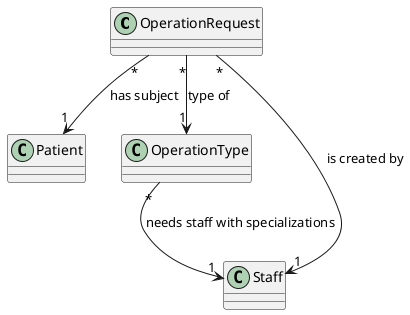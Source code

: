 @startuml

class OperationRequest {
}

class Patient {
}

class OperationType {
}

class Staff {
}

OperationRequest"*" --> "1" Patient : has subject
OperationRequest"*" --> "1" Staff : is created by
OperationRequest"*" --> "1" OperationType : type of
OperationType"*" --> "1" Staff : needs staff with specializations

@enduml

